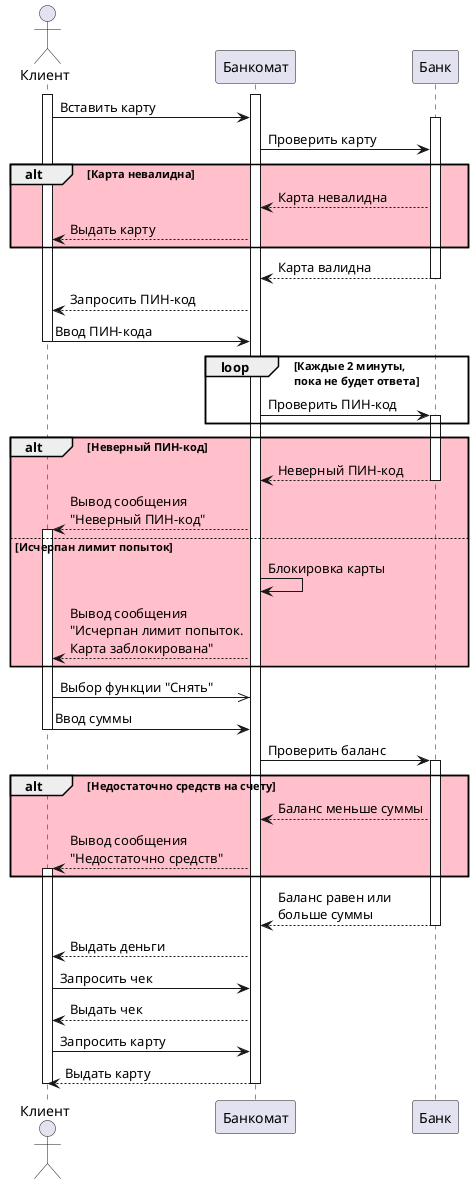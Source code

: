 @startuml
actor Клиент as Client
participant Банкомат as ATM
participant Банк as Bank

Client ++
ATM ++
Client -> ATM: Вставить карту
Bank ++
ATM -> Bank: Проверить карту
alt #Pink Карта невалидна
Bank --> ATM: Карта невалидна
ATM --> Client: Выдать карту
end

Bank --> ATM: Карта валидна
Bank --
ATM --> Client: Запросить ПИН-код
Client -> ATM: Ввод ПИН-кода
Client --
loop Каждые 2 минуты,\nпока не будет ответа
ATM -> Bank: Проверить ПИН-код
Bank ++
end

alt #Pink Неверный ПИН-код
Bank --> ATM: Неверный ПИН-код
Bank --
ATM --> Client: Вывод сообщения\n"Неверный ПИН-код"
Client ++
else #Pink Исчерпан лимит попыток
ATM -> ATM: Блокировка карты
ATM --> Client: Вывод сообщения\n"Исчерпан лимит попыток.\nКарта заблокирована"
end

Client ->> ATM: Выбор функции "Снять"
Client -> ATM: Ввод суммы
Client --
ATM -> Bank: Проверить баланс
Bank ++

alt #Pink Недостаточно средств на счету
Bank --> ATM: Баланс меньше суммы
ATM --> Client: Вывод сообщения\n"Недостаточно средств"
Client ++
end

Bank --> ATM: Баланс равен или\nбольше суммы
Bank --
ATM --> Client: Выдать деньги

Client -> ATM: Запросить чек
ATM --> Client: Выдать чек
Client -> ATM: Запросить карту
ATM --> Client: Выдать карту
Client --
ATM --
@enduml
